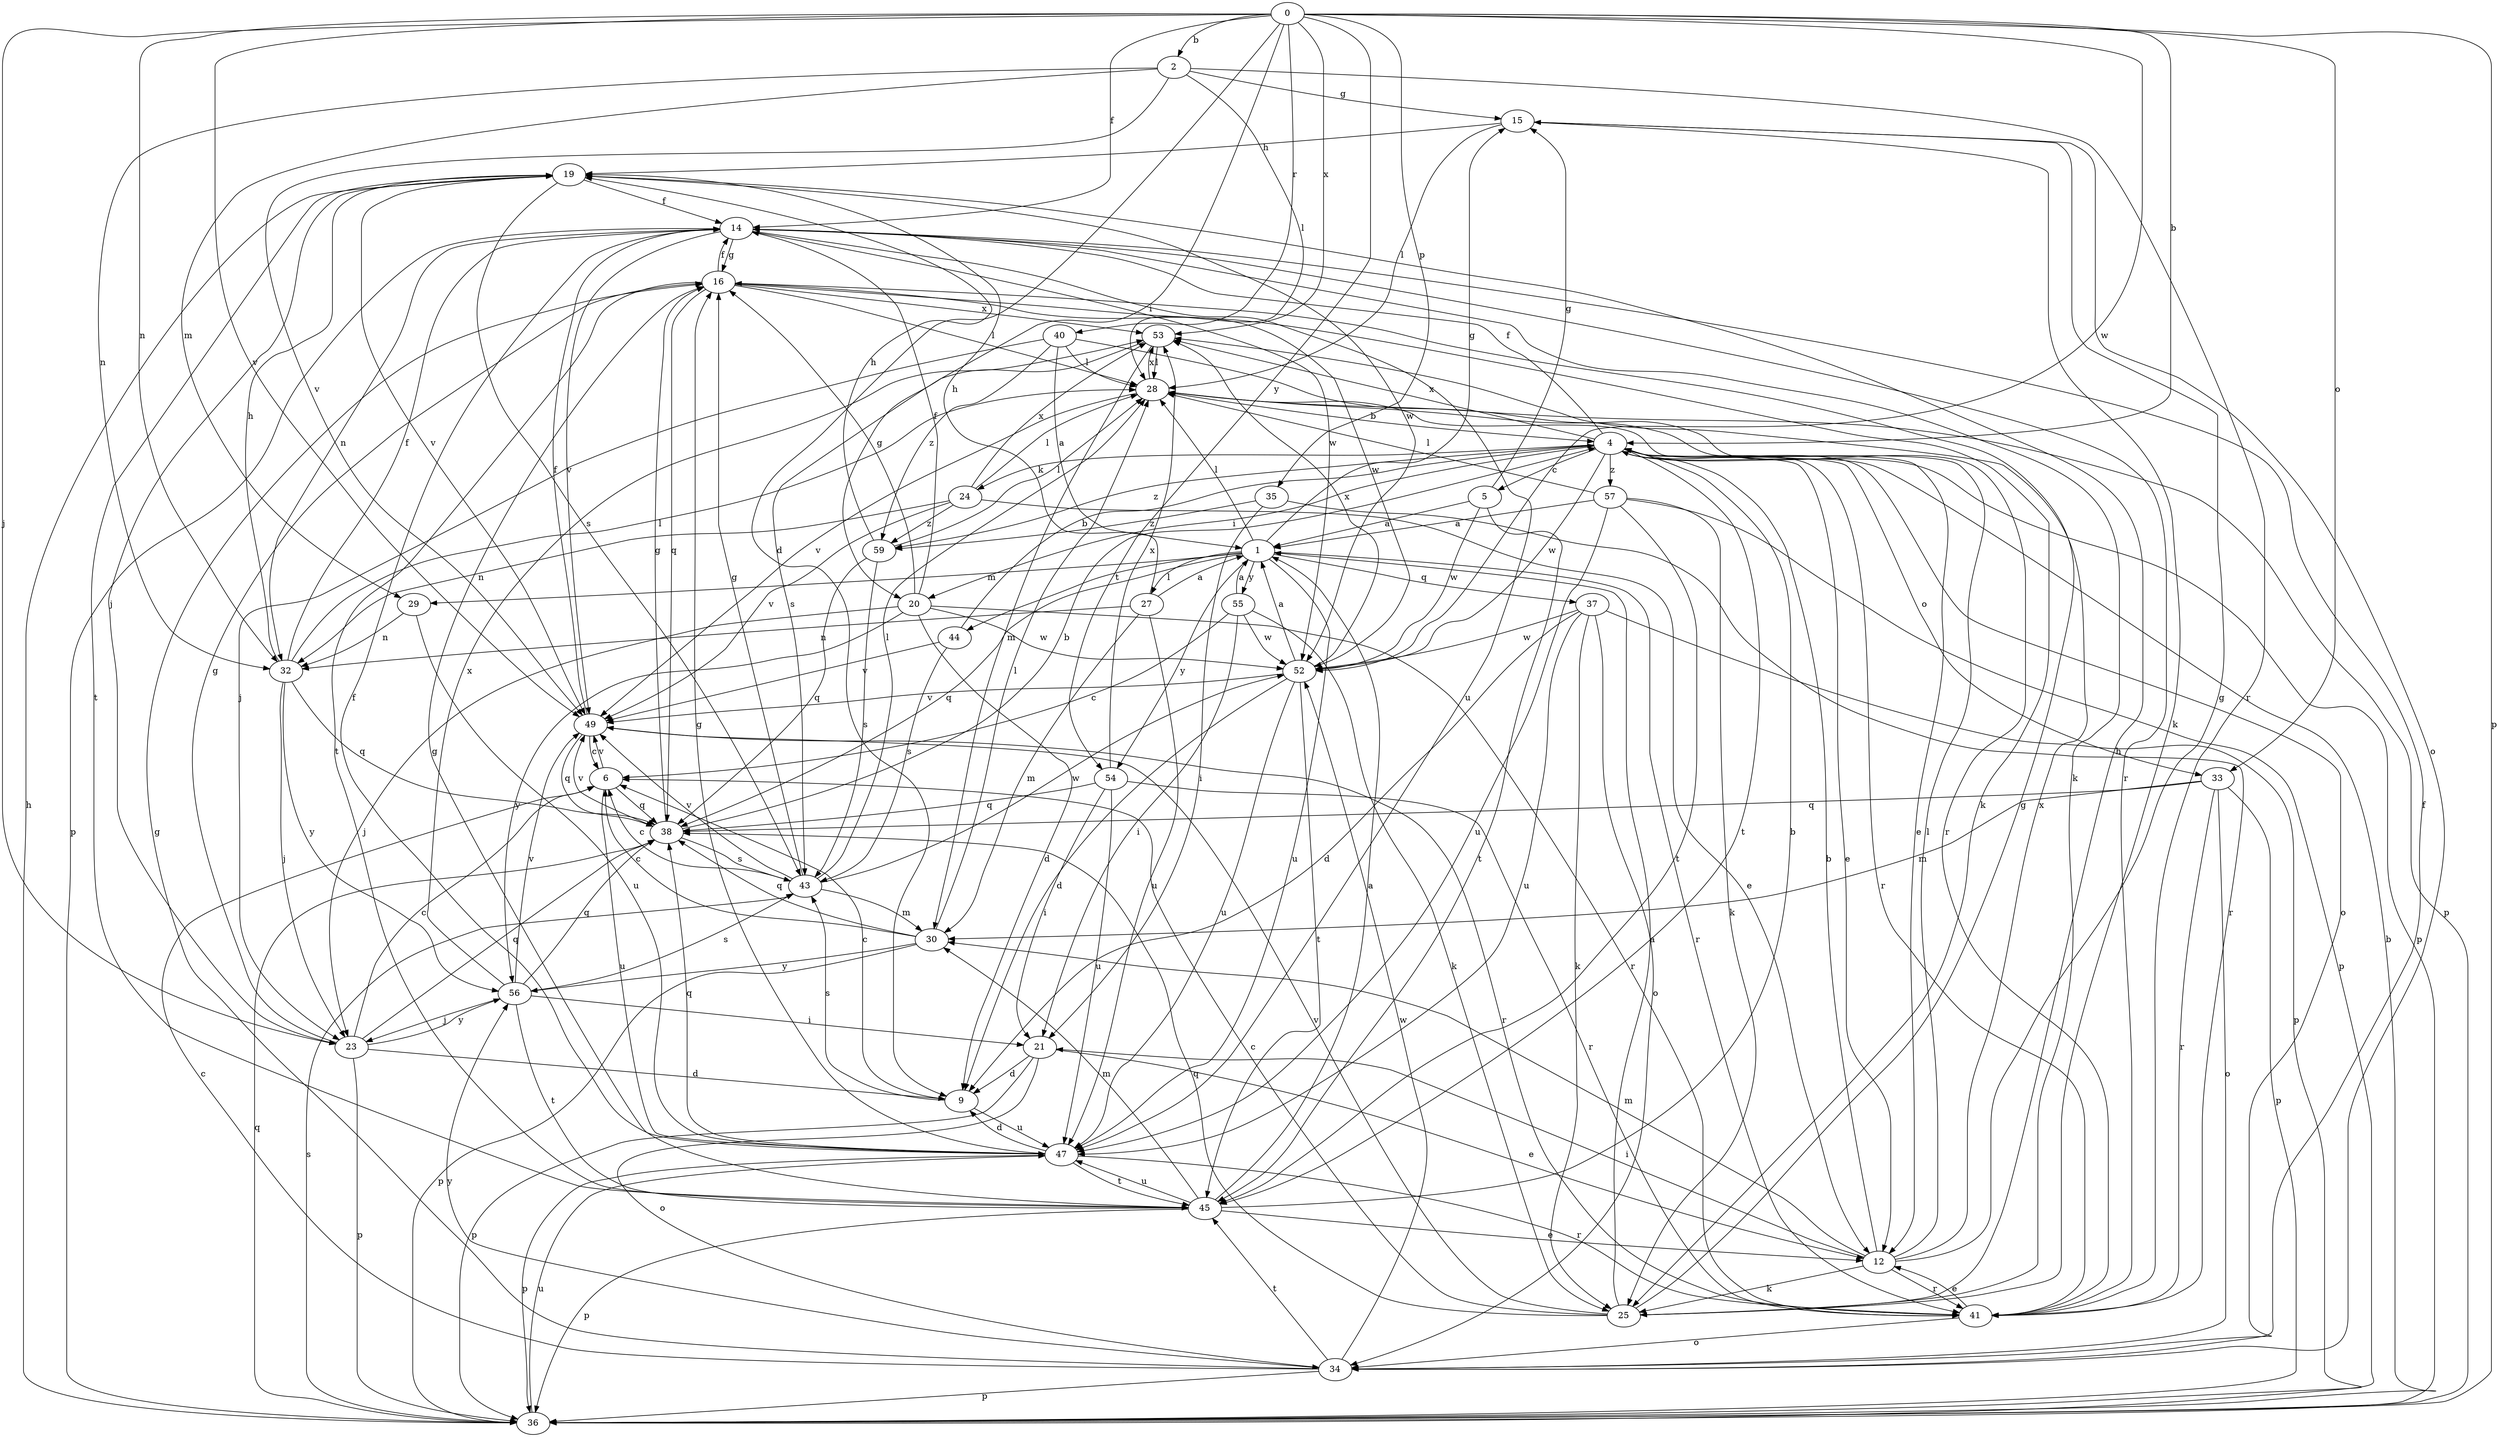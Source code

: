 strict digraph  {
0;
1;
2;
4;
5;
6;
9;
12;
14;
15;
16;
19;
20;
21;
23;
24;
25;
27;
28;
29;
30;
32;
33;
34;
35;
36;
37;
38;
40;
41;
43;
44;
45;
47;
49;
52;
53;
54;
55;
56;
57;
59;
0 -> 2  [label=b];
0 -> 4  [label=b];
0 -> 9  [label=d];
0 -> 14  [label=f];
0 -> 20  [label=i];
0 -> 23  [label=j];
0 -> 32  [label=n];
0 -> 33  [label=o];
0 -> 35  [label=p];
0 -> 36  [label=p];
0 -> 40  [label=r];
0 -> 49  [label=v];
0 -> 52  [label=w];
0 -> 53  [label=x];
0 -> 54  [label=y];
1 -> 15  [label=g];
1 -> 27  [label=l];
1 -> 28  [label=l];
1 -> 29  [label=m];
1 -> 37  [label=q];
1 -> 38  [label=q];
1 -> 41  [label=r];
1 -> 44  [label=t];
1 -> 47  [label=u];
1 -> 54  [label=y];
1 -> 55  [label=y];
2 -> 15  [label=g];
2 -> 28  [label=l];
2 -> 29  [label=m];
2 -> 32  [label=n];
2 -> 41  [label=r];
2 -> 49  [label=v];
4 -> 5  [label=c];
4 -> 12  [label=e];
4 -> 14  [label=f];
4 -> 20  [label=i];
4 -> 24  [label=k];
4 -> 33  [label=o];
4 -> 34  [label=o];
4 -> 36  [label=p];
4 -> 41  [label=r];
4 -> 45  [label=t];
4 -> 52  [label=w];
4 -> 53  [label=x];
4 -> 57  [label=z];
4 -> 59  [label=z];
5 -> 1  [label=a];
5 -> 15  [label=g];
5 -> 45  [label=t];
5 -> 52  [label=w];
6 -> 38  [label=q];
6 -> 47  [label=u];
6 -> 49  [label=v];
9 -> 6  [label=c];
9 -> 43  [label=s];
9 -> 47  [label=u];
12 -> 4  [label=b];
12 -> 15  [label=g];
12 -> 21  [label=i];
12 -> 25  [label=k];
12 -> 28  [label=l];
12 -> 30  [label=m];
12 -> 41  [label=r];
12 -> 53  [label=x];
14 -> 16  [label=g];
14 -> 25  [label=k];
14 -> 32  [label=n];
14 -> 36  [label=p];
14 -> 41  [label=r];
14 -> 47  [label=u];
14 -> 49  [label=v];
14 -> 52  [label=w];
15 -> 19  [label=h];
15 -> 25  [label=k];
15 -> 28  [label=l];
15 -> 34  [label=o];
16 -> 14  [label=f];
16 -> 25  [label=k];
16 -> 28  [label=l];
16 -> 38  [label=q];
16 -> 45  [label=t];
16 -> 52  [label=w];
16 -> 53  [label=x];
19 -> 14  [label=f];
19 -> 23  [label=j];
19 -> 43  [label=s];
19 -> 45  [label=t];
19 -> 49  [label=v];
19 -> 52  [label=w];
20 -> 9  [label=d];
20 -> 14  [label=f];
20 -> 16  [label=g];
20 -> 23  [label=j];
20 -> 41  [label=r];
20 -> 52  [label=w];
20 -> 56  [label=y];
21 -> 9  [label=d];
21 -> 12  [label=e];
21 -> 34  [label=o];
21 -> 36  [label=p];
23 -> 6  [label=c];
23 -> 9  [label=d];
23 -> 16  [label=g];
23 -> 36  [label=p];
23 -> 38  [label=q];
23 -> 56  [label=y];
24 -> 12  [label=e];
24 -> 28  [label=l];
24 -> 32  [label=n];
24 -> 49  [label=v];
24 -> 53  [label=x];
24 -> 59  [label=z];
25 -> 1  [label=a];
25 -> 6  [label=c];
25 -> 16  [label=g];
25 -> 19  [label=h];
25 -> 38  [label=q];
25 -> 49  [label=v];
27 -> 1  [label=a];
27 -> 19  [label=h];
27 -> 30  [label=m];
27 -> 32  [label=n];
27 -> 47  [label=u];
28 -> 4  [label=b];
28 -> 12  [label=e];
28 -> 36  [label=p];
28 -> 49  [label=v];
28 -> 53  [label=x];
29 -> 32  [label=n];
29 -> 47  [label=u];
30 -> 6  [label=c];
30 -> 28  [label=l];
30 -> 36  [label=p];
30 -> 38  [label=q];
30 -> 56  [label=y];
32 -> 14  [label=f];
32 -> 19  [label=h];
32 -> 23  [label=j];
32 -> 28  [label=l];
32 -> 38  [label=q];
32 -> 56  [label=y];
33 -> 30  [label=m];
33 -> 34  [label=o];
33 -> 36  [label=p];
33 -> 38  [label=q];
33 -> 41  [label=r];
34 -> 6  [label=c];
34 -> 14  [label=f];
34 -> 16  [label=g];
34 -> 36  [label=p];
34 -> 45  [label=t];
34 -> 52  [label=w];
34 -> 56  [label=y];
35 -> 21  [label=i];
35 -> 41  [label=r];
35 -> 59  [label=z];
36 -> 4  [label=b];
36 -> 19  [label=h];
36 -> 38  [label=q];
36 -> 43  [label=s];
36 -> 47  [label=u];
37 -> 9  [label=d];
37 -> 25  [label=k];
37 -> 34  [label=o];
37 -> 36  [label=p];
37 -> 47  [label=u];
37 -> 52  [label=w];
38 -> 4  [label=b];
38 -> 16  [label=g];
38 -> 43  [label=s];
38 -> 49  [label=v];
40 -> 1  [label=a];
40 -> 23  [label=j];
40 -> 28  [label=l];
40 -> 41  [label=r];
40 -> 59  [label=z];
41 -> 12  [label=e];
41 -> 34  [label=o];
43 -> 6  [label=c];
43 -> 16  [label=g];
43 -> 28  [label=l];
43 -> 30  [label=m];
43 -> 49  [label=v];
43 -> 52  [label=w];
44 -> 4  [label=b];
44 -> 43  [label=s];
44 -> 49  [label=v];
45 -> 1  [label=a];
45 -> 4  [label=b];
45 -> 12  [label=e];
45 -> 16  [label=g];
45 -> 30  [label=m];
45 -> 36  [label=p];
45 -> 47  [label=u];
47 -> 9  [label=d];
47 -> 14  [label=f];
47 -> 16  [label=g];
47 -> 36  [label=p];
47 -> 38  [label=q];
47 -> 41  [label=r];
47 -> 45  [label=t];
49 -> 6  [label=c];
49 -> 14  [label=f];
49 -> 38  [label=q];
49 -> 41  [label=r];
52 -> 1  [label=a];
52 -> 9  [label=d];
52 -> 45  [label=t];
52 -> 47  [label=u];
52 -> 49  [label=v];
52 -> 53  [label=x];
53 -> 28  [label=l];
53 -> 30  [label=m];
53 -> 43  [label=s];
54 -> 21  [label=i];
54 -> 38  [label=q];
54 -> 41  [label=r];
54 -> 47  [label=u];
54 -> 53  [label=x];
55 -> 1  [label=a];
55 -> 6  [label=c];
55 -> 21  [label=i];
55 -> 25  [label=k];
55 -> 52  [label=w];
56 -> 21  [label=i];
56 -> 23  [label=j];
56 -> 38  [label=q];
56 -> 43  [label=s];
56 -> 45  [label=t];
56 -> 49  [label=v];
56 -> 53  [label=x];
57 -> 1  [label=a];
57 -> 25  [label=k];
57 -> 28  [label=l];
57 -> 36  [label=p];
57 -> 45  [label=t];
57 -> 47  [label=u];
59 -> 19  [label=h];
59 -> 28  [label=l];
59 -> 38  [label=q];
59 -> 43  [label=s];
}

